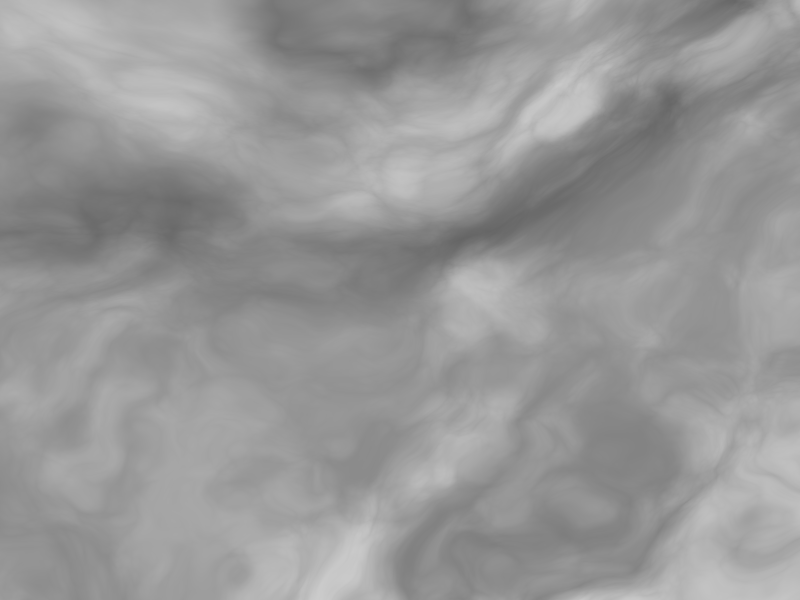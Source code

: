 /*
   HF terrain Generator
*/

#version 3.0
global_settings {
 // uncoment for final one
// assumed_gamma 2.2 hf_gray_16
 ambient_light 0.0
}

#include "colors.inc"
#include "textures.inc"


plane {z,16
 texture{
  wrinkles
  turbulence .1
  texture_map{
   [0.0
     pigment{
      crackle
      sine_wave
      turbulence .4
      color_map{
       [0.0 Gray20]
       [1.0 Gray]
      }
      scale .5
     }
    ]
   [1.0
     pigment{
      granite
      cubic_wave
      turbulence .6
      color_map{
       [0.0 Gray20]
       [1.0 White]
      }
      scale .5
     }
    ]
  }
  scale 75
 }
}


// Main spotlight creates crater mountain
light_source{
 -z*5
 color 1.2
}
light_source{
 -z*5
 color .75
}

camera{location <0,0,-8> right 1*x}
